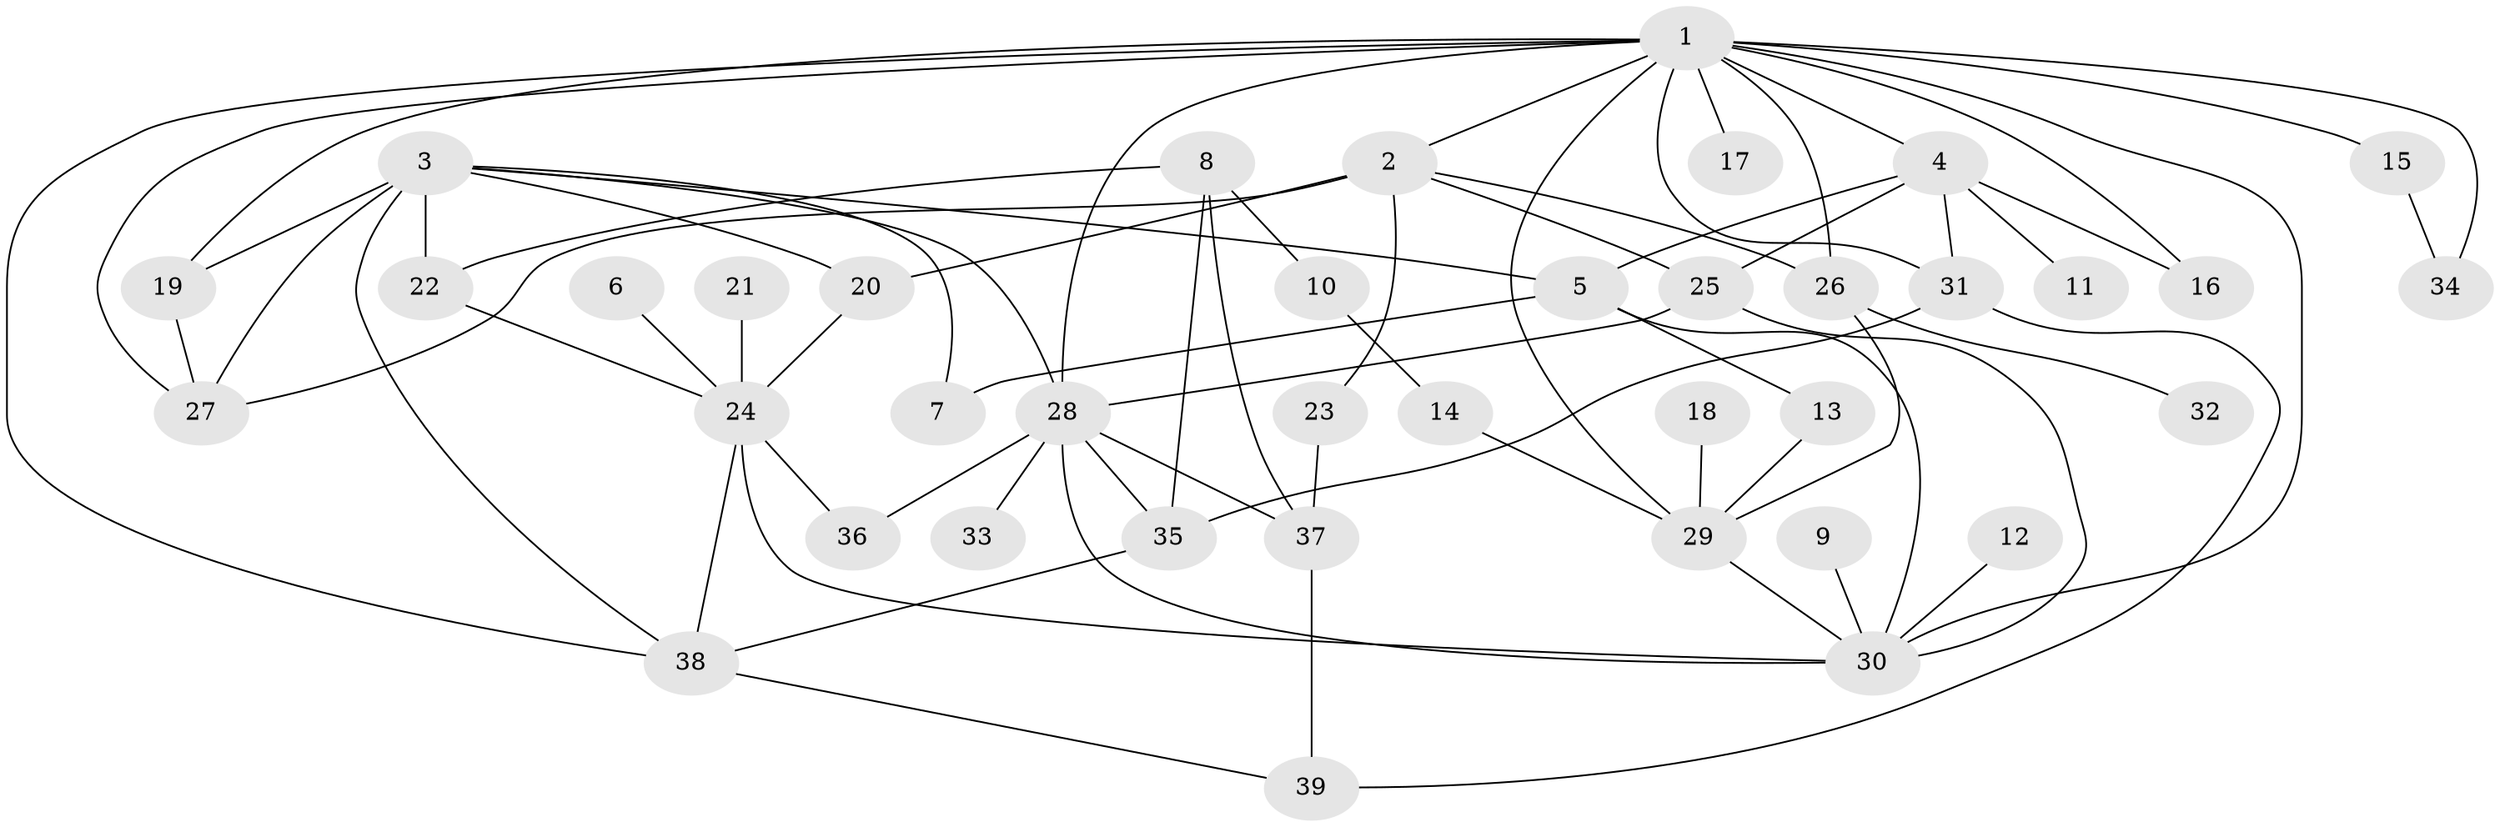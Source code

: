 // original degree distribution, {10: 0.01282051282051282, 6: 0.02564102564102564, 3: 0.2564102564102564, 4: 0.16666666666666666, 7: 0.02564102564102564, 5: 0.038461538461538464, 2: 0.2692307692307692, 8: 0.01282051282051282, 1: 0.19230769230769232}
// Generated by graph-tools (version 1.1) at 2025/25/03/09/25 03:25:33]
// undirected, 39 vertices, 70 edges
graph export_dot {
graph [start="1"]
  node [color=gray90,style=filled];
  1;
  2;
  3;
  4;
  5;
  6;
  7;
  8;
  9;
  10;
  11;
  12;
  13;
  14;
  15;
  16;
  17;
  18;
  19;
  20;
  21;
  22;
  23;
  24;
  25;
  26;
  27;
  28;
  29;
  30;
  31;
  32;
  33;
  34;
  35;
  36;
  37;
  38;
  39;
  1 -- 2 [weight=1.0];
  1 -- 4 [weight=1.0];
  1 -- 15 [weight=1.0];
  1 -- 16 [weight=1.0];
  1 -- 17 [weight=1.0];
  1 -- 19 [weight=1.0];
  1 -- 26 [weight=2.0];
  1 -- 27 [weight=1.0];
  1 -- 28 [weight=1.0];
  1 -- 29 [weight=1.0];
  1 -- 30 [weight=1.0];
  1 -- 31 [weight=2.0];
  1 -- 34 [weight=1.0];
  1 -- 38 [weight=1.0];
  2 -- 20 [weight=1.0];
  2 -- 23 [weight=1.0];
  2 -- 25 [weight=1.0];
  2 -- 26 [weight=1.0];
  2 -- 27 [weight=1.0];
  3 -- 5 [weight=1.0];
  3 -- 7 [weight=1.0];
  3 -- 19 [weight=2.0];
  3 -- 20 [weight=1.0];
  3 -- 22 [weight=1.0];
  3 -- 27 [weight=1.0];
  3 -- 28 [weight=1.0];
  3 -- 38 [weight=1.0];
  4 -- 5 [weight=1.0];
  4 -- 11 [weight=1.0];
  4 -- 16 [weight=1.0];
  4 -- 25 [weight=1.0];
  4 -- 31 [weight=1.0];
  5 -- 7 [weight=1.0];
  5 -- 13 [weight=1.0];
  5 -- 30 [weight=1.0];
  6 -- 24 [weight=1.0];
  8 -- 10 [weight=1.0];
  8 -- 22 [weight=1.0];
  8 -- 35 [weight=1.0];
  8 -- 37 [weight=1.0];
  9 -- 30 [weight=1.0];
  10 -- 14 [weight=1.0];
  12 -- 30 [weight=1.0];
  13 -- 29 [weight=1.0];
  14 -- 29 [weight=1.0];
  15 -- 34 [weight=1.0];
  18 -- 29 [weight=1.0];
  19 -- 27 [weight=1.0];
  20 -- 24 [weight=1.0];
  21 -- 24 [weight=1.0];
  22 -- 24 [weight=1.0];
  23 -- 37 [weight=2.0];
  24 -- 30 [weight=1.0];
  24 -- 36 [weight=1.0];
  24 -- 38 [weight=1.0];
  25 -- 28 [weight=1.0];
  25 -- 30 [weight=1.0];
  26 -- 29 [weight=1.0];
  26 -- 32 [weight=1.0];
  28 -- 30 [weight=1.0];
  28 -- 33 [weight=1.0];
  28 -- 35 [weight=1.0];
  28 -- 36 [weight=1.0];
  28 -- 37 [weight=1.0];
  29 -- 30 [weight=1.0];
  31 -- 35 [weight=1.0];
  31 -- 39 [weight=1.0];
  35 -- 38 [weight=1.0];
  37 -- 39 [weight=1.0];
  38 -- 39 [weight=1.0];
}
